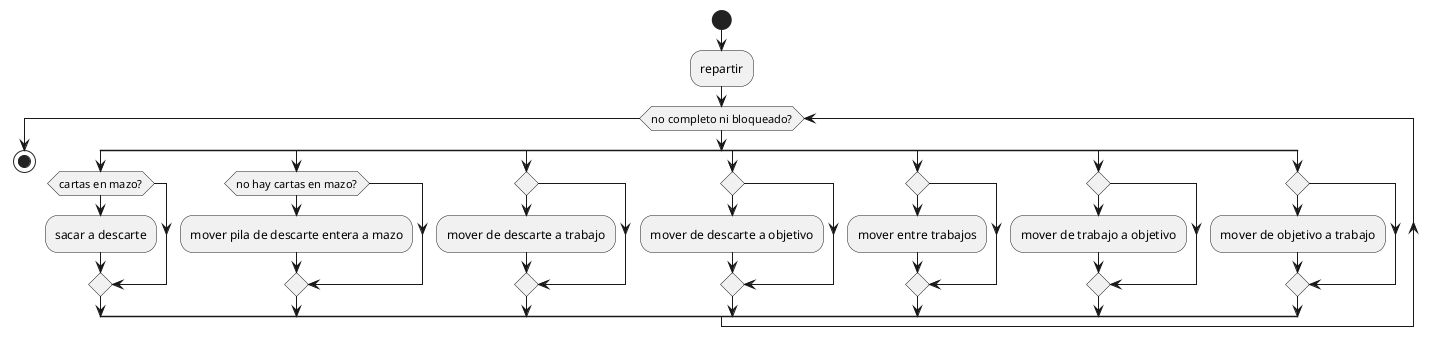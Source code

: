 @startuml
' TODO: Rellenar las condiciones
start
:repartir;
while (no completo ni bloqueado?)
	split
	if (cartas en mazo?) then
		:sacar a descarte;
	endif
	split again
	if (no hay cartas en mazo?) then
		:mover pila de descarte entera a mazo;
	endif
	split again
	if () then
		:mover de descarte a trabajo;
	endif
	split again
	if () then
		:mover de descarte a objetivo;
	endif
	split again
	if ()
		:mover entre trabajos;
	endif
	split again
	if () then
		:mover de trabajo a objetivo;
	endif
	split again
	if ()
		:mover de objetivo a trabajo;
	endif
	endsplit
endwhile
stop
	
@enduml